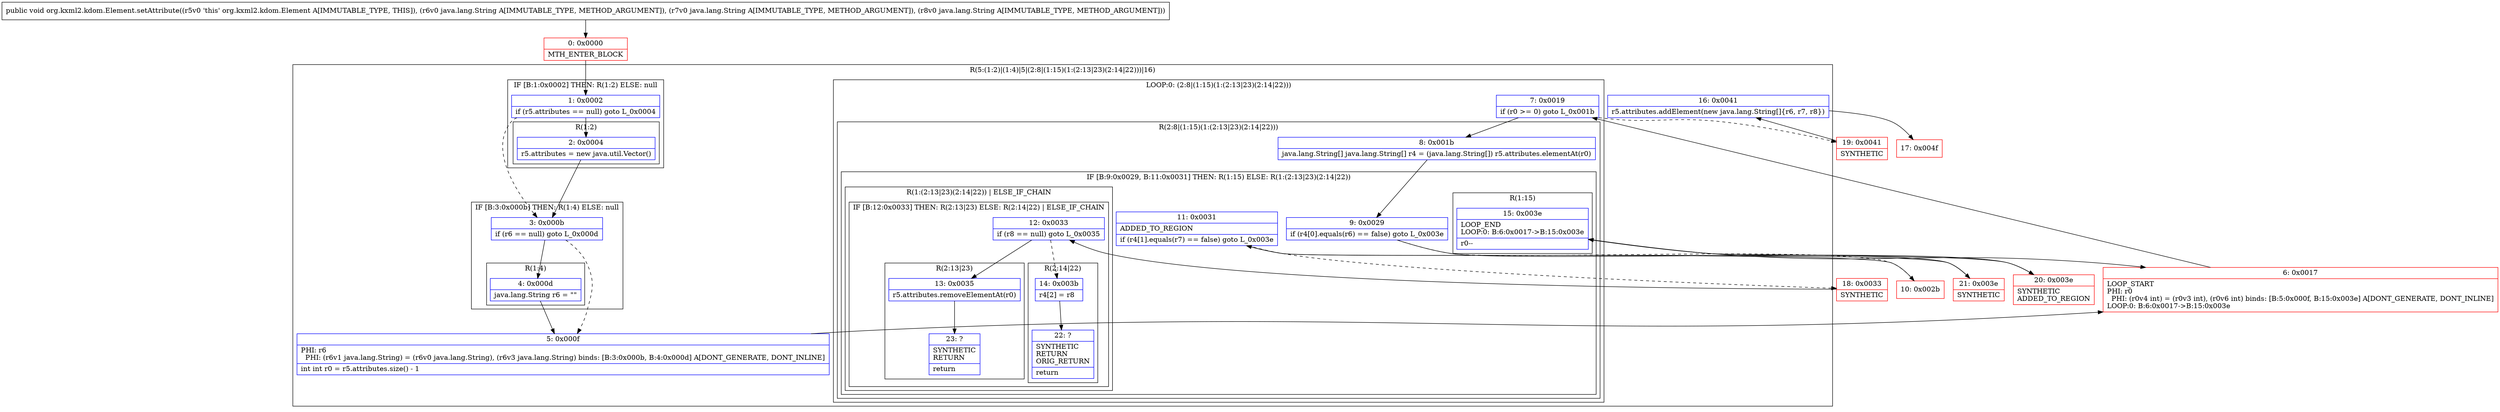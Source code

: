 digraph "CFG fororg.kxml2.kdom.Element.setAttribute(Ljava\/lang\/String;Ljava\/lang\/String;Ljava\/lang\/String;)V" {
subgraph cluster_Region_1001941087 {
label = "R(5:(1:2)|(1:4)|5|(2:8|(1:15)(1:(2:13|23)(2:14|22)))|16)";
node [shape=record,color=blue];
subgraph cluster_IfRegion_949063463 {
label = "IF [B:1:0x0002] THEN: R(1:2) ELSE: null";
node [shape=record,color=blue];
Node_1 [shape=record,label="{1\:\ 0x0002|if (r5.attributes == null) goto L_0x0004\l}"];
subgraph cluster_Region_1401772207 {
label = "R(1:2)";
node [shape=record,color=blue];
Node_2 [shape=record,label="{2\:\ 0x0004|r5.attributes = new java.util.Vector()\l}"];
}
}
subgraph cluster_IfRegion_1664836476 {
label = "IF [B:3:0x000b] THEN: R(1:4) ELSE: null";
node [shape=record,color=blue];
Node_3 [shape=record,label="{3\:\ 0x000b|if (r6 == null) goto L_0x000d\l}"];
subgraph cluster_Region_268226618 {
label = "R(1:4)";
node [shape=record,color=blue];
Node_4 [shape=record,label="{4\:\ 0x000d|java.lang.String r6 = \"\"\l}"];
}
}
Node_5 [shape=record,label="{5\:\ 0x000f|PHI: r6 \l  PHI: (r6v1 java.lang.String) = (r6v0 java.lang.String), (r6v3 java.lang.String) binds: [B:3:0x000b, B:4:0x000d] A[DONT_GENERATE, DONT_INLINE]\l|int int r0 = r5.attributes.size() \- 1\l}"];
subgraph cluster_LoopRegion_1135762685 {
label = "LOOP:0: (2:8|(1:15)(1:(2:13|23)(2:14|22)))";
node [shape=record,color=blue];
Node_7 [shape=record,label="{7\:\ 0x0019|if (r0 \>= 0) goto L_0x001b\l}"];
subgraph cluster_Region_2103094669 {
label = "R(2:8|(1:15)(1:(2:13|23)(2:14|22)))";
node [shape=record,color=blue];
Node_8 [shape=record,label="{8\:\ 0x001b|java.lang.String[] java.lang.String[] r4 = (java.lang.String[]) r5.attributes.elementAt(r0)\l}"];
subgraph cluster_IfRegion_1897963017 {
label = "IF [B:9:0x0029, B:11:0x0031] THEN: R(1:15) ELSE: R(1:(2:13|23)(2:14|22))";
node [shape=record,color=blue];
Node_9 [shape=record,label="{9\:\ 0x0029|if (r4[0].equals(r6) == false) goto L_0x003e\l}"];
Node_11 [shape=record,label="{11\:\ 0x0031|ADDED_TO_REGION\l|if (r4[1].equals(r7) == false) goto L_0x003e\l}"];
subgraph cluster_Region_840487553 {
label = "R(1:15)";
node [shape=record,color=blue];
Node_15 [shape=record,label="{15\:\ 0x003e|LOOP_END\lLOOP:0: B:6:0x0017\-\>B:15:0x003e\l|r0\-\-\l}"];
}
subgraph cluster_Region_1000377941 {
label = "R(1:(2:13|23)(2:14|22)) | ELSE_IF_CHAIN\l";
node [shape=record,color=blue];
subgraph cluster_IfRegion_47313326 {
label = "IF [B:12:0x0033] THEN: R(2:13|23) ELSE: R(2:14|22) | ELSE_IF_CHAIN\l";
node [shape=record,color=blue];
Node_12 [shape=record,label="{12\:\ 0x0033|if (r8 == null) goto L_0x0035\l}"];
subgraph cluster_Region_98097385 {
label = "R(2:13|23)";
node [shape=record,color=blue];
Node_13 [shape=record,label="{13\:\ 0x0035|r5.attributes.removeElementAt(r0)\l}"];
Node_23 [shape=record,label="{23\:\ ?|SYNTHETIC\lRETURN\l|return\l}"];
}
subgraph cluster_Region_547643748 {
label = "R(2:14|22)";
node [shape=record,color=blue];
Node_14 [shape=record,label="{14\:\ 0x003b|r4[2] = r8\l}"];
Node_22 [shape=record,label="{22\:\ ?|SYNTHETIC\lRETURN\lORIG_RETURN\l|return\l}"];
}
}
}
}
}
}
Node_16 [shape=record,label="{16\:\ 0x0041|r5.attributes.addElement(new java.lang.String[]\{r6, r7, r8\})\l}"];
}
Node_0 [shape=record,color=red,label="{0\:\ 0x0000|MTH_ENTER_BLOCK\l}"];
Node_6 [shape=record,color=red,label="{6\:\ 0x0017|LOOP_START\lPHI: r0 \l  PHI: (r0v4 int) = (r0v3 int), (r0v6 int) binds: [B:5:0x000f, B:15:0x003e] A[DONT_GENERATE, DONT_INLINE]\lLOOP:0: B:6:0x0017\-\>B:15:0x003e\l}"];
Node_10 [shape=record,color=red,label="{10\:\ 0x002b}"];
Node_17 [shape=record,color=red,label="{17\:\ 0x004f}"];
Node_18 [shape=record,color=red,label="{18\:\ 0x0033|SYNTHETIC\l}"];
Node_19 [shape=record,color=red,label="{19\:\ 0x0041|SYNTHETIC\l}"];
Node_20 [shape=record,color=red,label="{20\:\ 0x003e|SYNTHETIC\lADDED_TO_REGION\l}"];
Node_21 [shape=record,color=red,label="{21\:\ 0x003e|SYNTHETIC\l}"];
MethodNode[shape=record,label="{public void org.kxml2.kdom.Element.setAttribute((r5v0 'this' org.kxml2.kdom.Element A[IMMUTABLE_TYPE, THIS]), (r6v0 java.lang.String A[IMMUTABLE_TYPE, METHOD_ARGUMENT]), (r7v0 java.lang.String A[IMMUTABLE_TYPE, METHOD_ARGUMENT]), (r8v0 java.lang.String A[IMMUTABLE_TYPE, METHOD_ARGUMENT])) }"];
MethodNode -> Node_0;
Node_1 -> Node_2;
Node_1 -> Node_3[style=dashed];
Node_2 -> Node_3;
Node_3 -> Node_4;
Node_3 -> Node_5[style=dashed];
Node_4 -> Node_5;
Node_5 -> Node_6;
Node_7 -> Node_8;
Node_7 -> Node_19[style=dashed];
Node_8 -> Node_9;
Node_9 -> Node_10[style=dashed];
Node_9 -> Node_20;
Node_11 -> Node_18[style=dashed];
Node_11 -> Node_21;
Node_15 -> Node_6;
Node_12 -> Node_13;
Node_12 -> Node_14[style=dashed];
Node_13 -> Node_23;
Node_14 -> Node_22;
Node_16 -> Node_17;
Node_0 -> Node_1;
Node_6 -> Node_7;
Node_10 -> Node_11;
Node_18 -> Node_12;
Node_19 -> Node_16;
Node_20 -> Node_15;
Node_21 -> Node_15;
}

